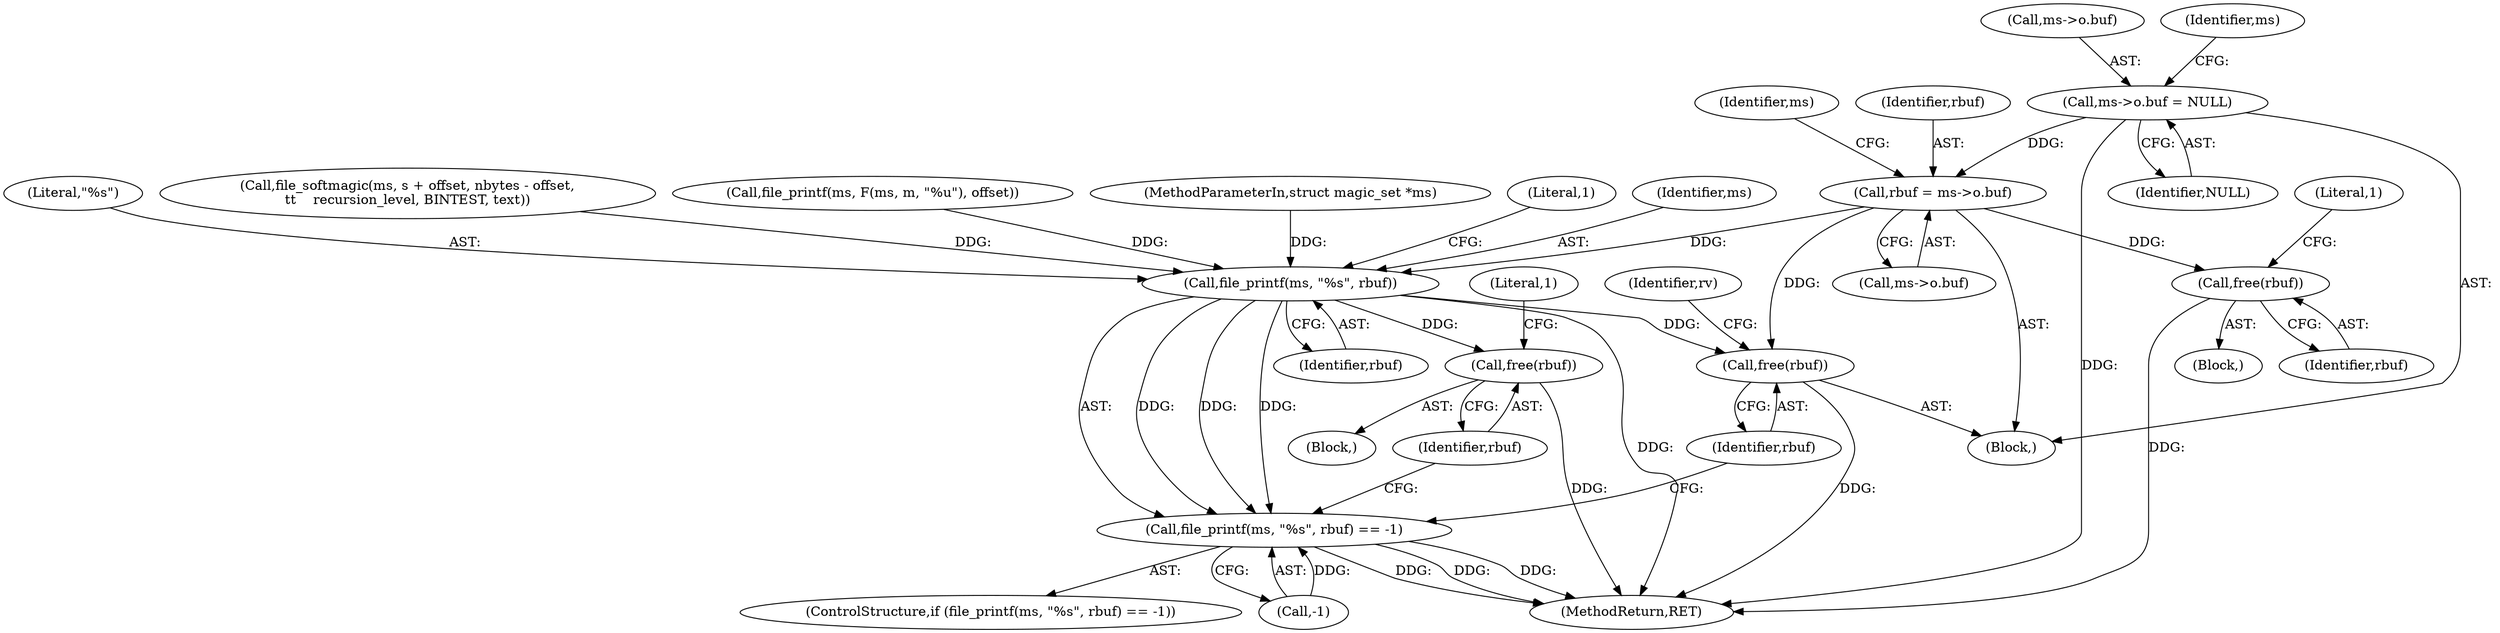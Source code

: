 digraph "0_file_4a284c89d6ef11aca34da65da7d673050a5ea320_4@pointer" {
"1001588" [label="(Call,rbuf = ms->o.buf)"];
"1001550" [label="(Call,ms->o.buf = NULL)"];
"1001634" [label="(Call,free(rbuf))"];
"1001641" [label="(Call,file_printf(ms, \"%s\", rbuf))"];
"1001640" [label="(Call,file_printf(ms, \"%s\", rbuf) == -1)"];
"1001648" [label="(Call,free(rbuf))"];
"1001653" [label="(Call,free(rbuf))"];
"1001635" [label="(Identifier,rbuf)"];
"1001646" [label="(Literal,1)"];
"1001652" [label="(Literal,1)"];
"1001649" [label="(Identifier,rbuf)"];
"1001642" [label="(Identifier,ms)"];
"1001647" [label="(Block,)"];
"1001656" [label="(Identifier,rv)"];
"1001648" [label="(Call,free(rbuf))"];
"1001634" [label="(Call,free(rbuf))"];
"1001653" [label="(Call,free(rbuf))"];
"1001556" [label="(Identifier,NULL)"];
"1001777" [label="(MethodReturn,RET)"];
"1001598" [label="(Identifier,ms)"];
"1001641" [label="(Call,file_printf(ms, \"%s\", rbuf))"];
"1001551" [label="(Call,ms->o.buf)"];
"1001654" [label="(Identifier,rbuf)"];
"1001643" [label="(Literal,\"%s\")"];
"1001644" [label="(Identifier,rbuf)"];
"1001589" [label="(Identifier,rbuf)"];
"1001639" [label="(ControlStructure,if (file_printf(ms, \"%s\", rbuf) == -1))"];
"1001640" [label="(Call,file_printf(ms, \"%s\", rbuf) == -1)"];
"1001590" [label="(Call,ms->o.buf)"];
"1001638" [label="(Literal,1)"];
"1001564" [label="(Call,file_softmagic(ms, s + offset, nbytes - offset,\n\t\t    recursion_level, BINTEST, text))"];
"1001559" [label="(Identifier,ms)"];
"1001624" [label="(Call,file_printf(ms, F(ms, m, \"%u\"), offset))"];
"1001588" [label="(Call,rbuf = ms->o.buf)"];
"1001645" [label="(Call,-1)"];
"1000103" [label="(MethodParameterIn,struct magic_set *ms)"];
"1001633" [label="(Block,)"];
"1001550" [label="(Call,ms->o.buf = NULL)"];
"1001449" [label="(Block,)"];
"1001588" -> "1001449"  [label="AST: "];
"1001588" -> "1001590"  [label="CFG: "];
"1001589" -> "1001588"  [label="AST: "];
"1001590" -> "1001588"  [label="AST: "];
"1001598" -> "1001588"  [label="CFG: "];
"1001550" -> "1001588"  [label="DDG: "];
"1001588" -> "1001634"  [label="DDG: "];
"1001588" -> "1001641"  [label="DDG: "];
"1001588" -> "1001653"  [label="DDG: "];
"1001550" -> "1001449"  [label="AST: "];
"1001550" -> "1001556"  [label="CFG: "];
"1001551" -> "1001550"  [label="AST: "];
"1001556" -> "1001550"  [label="AST: "];
"1001559" -> "1001550"  [label="CFG: "];
"1001550" -> "1001777"  [label="DDG: "];
"1001634" -> "1001633"  [label="AST: "];
"1001634" -> "1001635"  [label="CFG: "];
"1001635" -> "1001634"  [label="AST: "];
"1001638" -> "1001634"  [label="CFG: "];
"1001634" -> "1001777"  [label="DDG: "];
"1001641" -> "1001640"  [label="AST: "];
"1001641" -> "1001644"  [label="CFG: "];
"1001642" -> "1001641"  [label="AST: "];
"1001643" -> "1001641"  [label="AST: "];
"1001644" -> "1001641"  [label="AST: "];
"1001646" -> "1001641"  [label="CFG: "];
"1001641" -> "1001777"  [label="DDG: "];
"1001641" -> "1001640"  [label="DDG: "];
"1001641" -> "1001640"  [label="DDG: "];
"1001641" -> "1001640"  [label="DDG: "];
"1001564" -> "1001641"  [label="DDG: "];
"1001624" -> "1001641"  [label="DDG: "];
"1000103" -> "1001641"  [label="DDG: "];
"1001641" -> "1001648"  [label="DDG: "];
"1001641" -> "1001653"  [label="DDG: "];
"1001640" -> "1001639"  [label="AST: "];
"1001640" -> "1001645"  [label="CFG: "];
"1001645" -> "1001640"  [label="AST: "];
"1001649" -> "1001640"  [label="CFG: "];
"1001654" -> "1001640"  [label="CFG: "];
"1001640" -> "1001777"  [label="DDG: "];
"1001640" -> "1001777"  [label="DDG: "];
"1001640" -> "1001777"  [label="DDG: "];
"1001645" -> "1001640"  [label="DDG: "];
"1001648" -> "1001647"  [label="AST: "];
"1001648" -> "1001649"  [label="CFG: "];
"1001649" -> "1001648"  [label="AST: "];
"1001652" -> "1001648"  [label="CFG: "];
"1001648" -> "1001777"  [label="DDG: "];
"1001653" -> "1001449"  [label="AST: "];
"1001653" -> "1001654"  [label="CFG: "];
"1001654" -> "1001653"  [label="AST: "];
"1001656" -> "1001653"  [label="CFG: "];
"1001653" -> "1001777"  [label="DDG: "];
}
